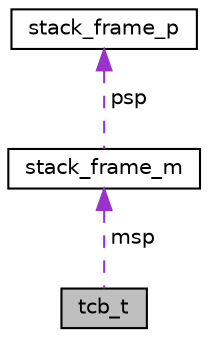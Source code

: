 digraph "tcb_t"
{
 // LATEX_PDF_SIZE
  edge [fontname="Helvetica",fontsize="10",labelfontname="Helvetica",labelfontsize="10"];
  node [fontname="Helvetica",fontsize="10",shape=record];
  Node1 [label="tcb_t",height=0.2,width=0.4,color="black", fillcolor="grey75", style="filled", fontcolor="black",tooltip="struct used to represent Thread Control Block (TCB)"];
  Node2 -> Node1 [dir="back",color="darkorchid3",fontsize="10",style="dashed",label=" msp" ,fontname="Helvetica"];
  Node2 [label="stack_frame_m",height=0.2,width=0.4,color="black", fillcolor="white", style="filled",URL="$structstack__frame__m.html",tooltip="struct used to handle kernel stack. Needs to be correctly aligned so stack values match struct fields"];
  Node3 -> Node2 [dir="back",color="darkorchid3",fontsize="10",style="dashed",label=" psp" ,fontname="Helvetica"];
  Node3 [label="stack_frame_p",height=0.2,width=0.4,color="black", fillcolor="white", style="filled",URL="$structstack__frame__p.html",tooltip="struct for easy access to stack frame after calling pendsv_c_handler"];
}
